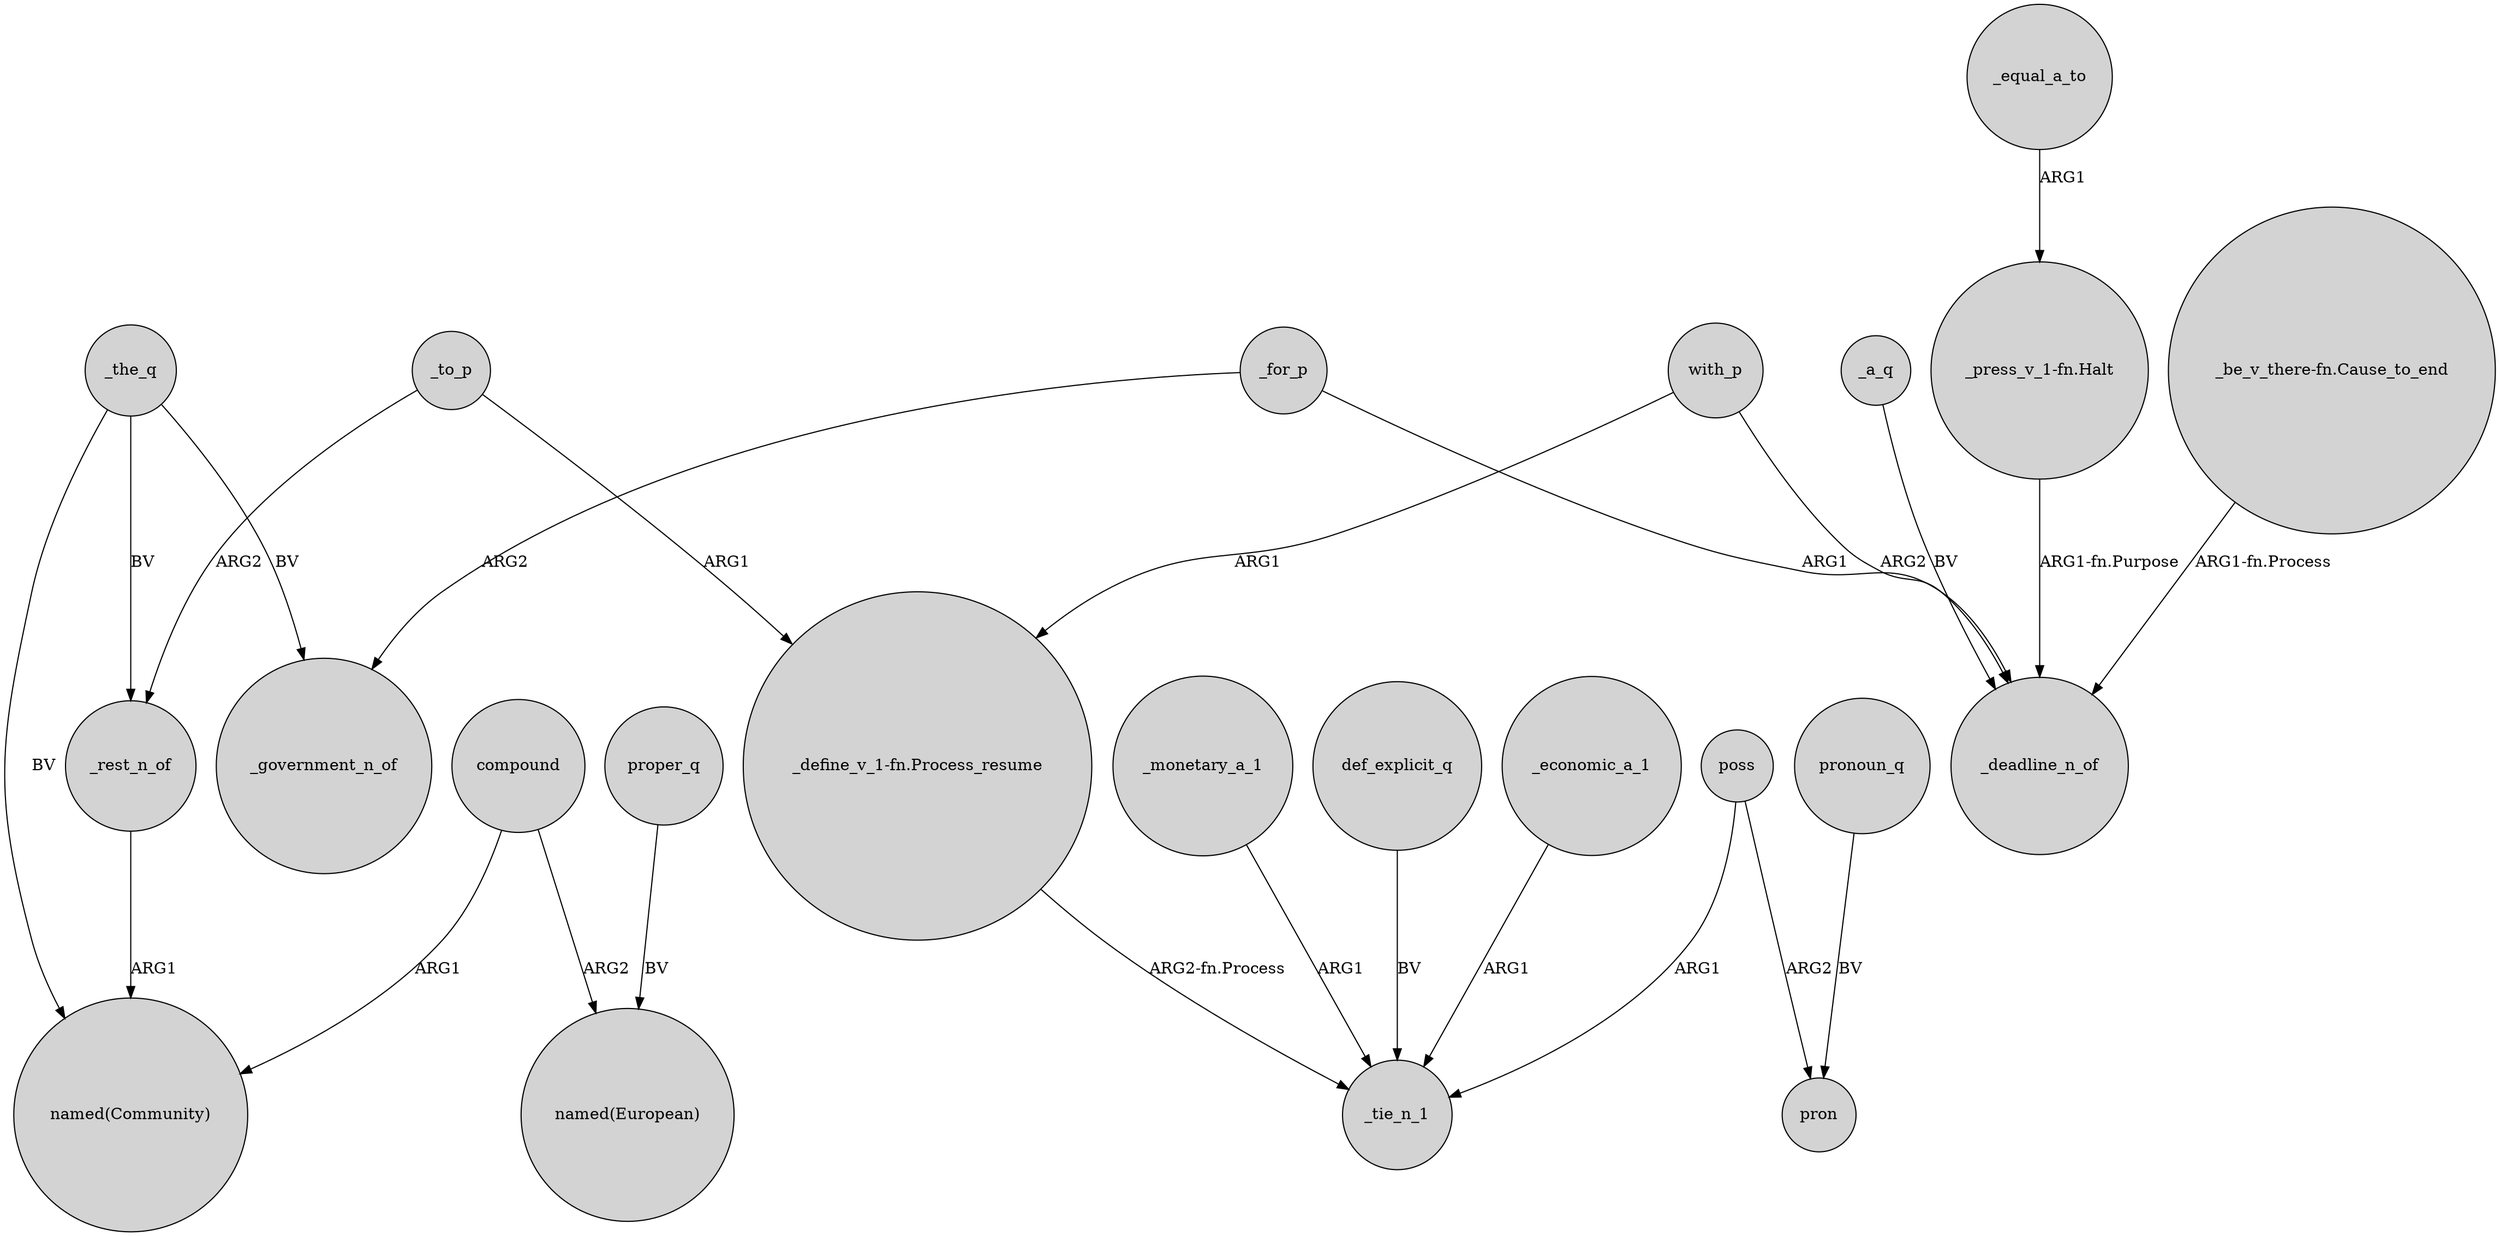 digraph {
	node [shape=circle style=filled]
	_for_p -> _government_n_of [label=ARG2]
	"_be_v_there-fn.Cause_to_end" -> _deadline_n_of [label="ARG1-fn.Process"]
	compound -> "named(European)" [label=ARG2]
	pronoun_q -> pron [label=BV]
	_a_q -> _deadline_n_of [label=BV]
	poss -> pron [label=ARG2]
	_for_p -> _deadline_n_of [label=ARG1]
	proper_q -> "named(European)" [label=BV]
	_to_p -> "_define_v_1-fn.Process_resume" [label=ARG1]
	"_define_v_1-fn.Process_resume" -> _tie_n_1 [label="ARG2-fn.Process"]
	_rest_n_of -> "named(Community)" [label=ARG1]
	_monetary_a_1 -> _tie_n_1 [label=ARG1]
	_the_q -> _government_n_of [label=BV]
	_the_q -> "named(Community)" [label=BV]
	_equal_a_to -> "_press_v_1-fn.Halt" [label=ARG1]
	def_explicit_q -> _tie_n_1 [label=BV]
	poss -> _tie_n_1 [label=ARG1]
	with_p -> _deadline_n_of [label=ARG2]
	compound -> "named(Community)" [label=ARG1]
	_to_p -> _rest_n_of [label=ARG2]
	_economic_a_1 -> _tie_n_1 [label=ARG1]
	with_p -> "_define_v_1-fn.Process_resume" [label=ARG1]
	_the_q -> _rest_n_of [label=BV]
	"_press_v_1-fn.Halt" -> _deadline_n_of [label="ARG1-fn.Purpose"]
}

